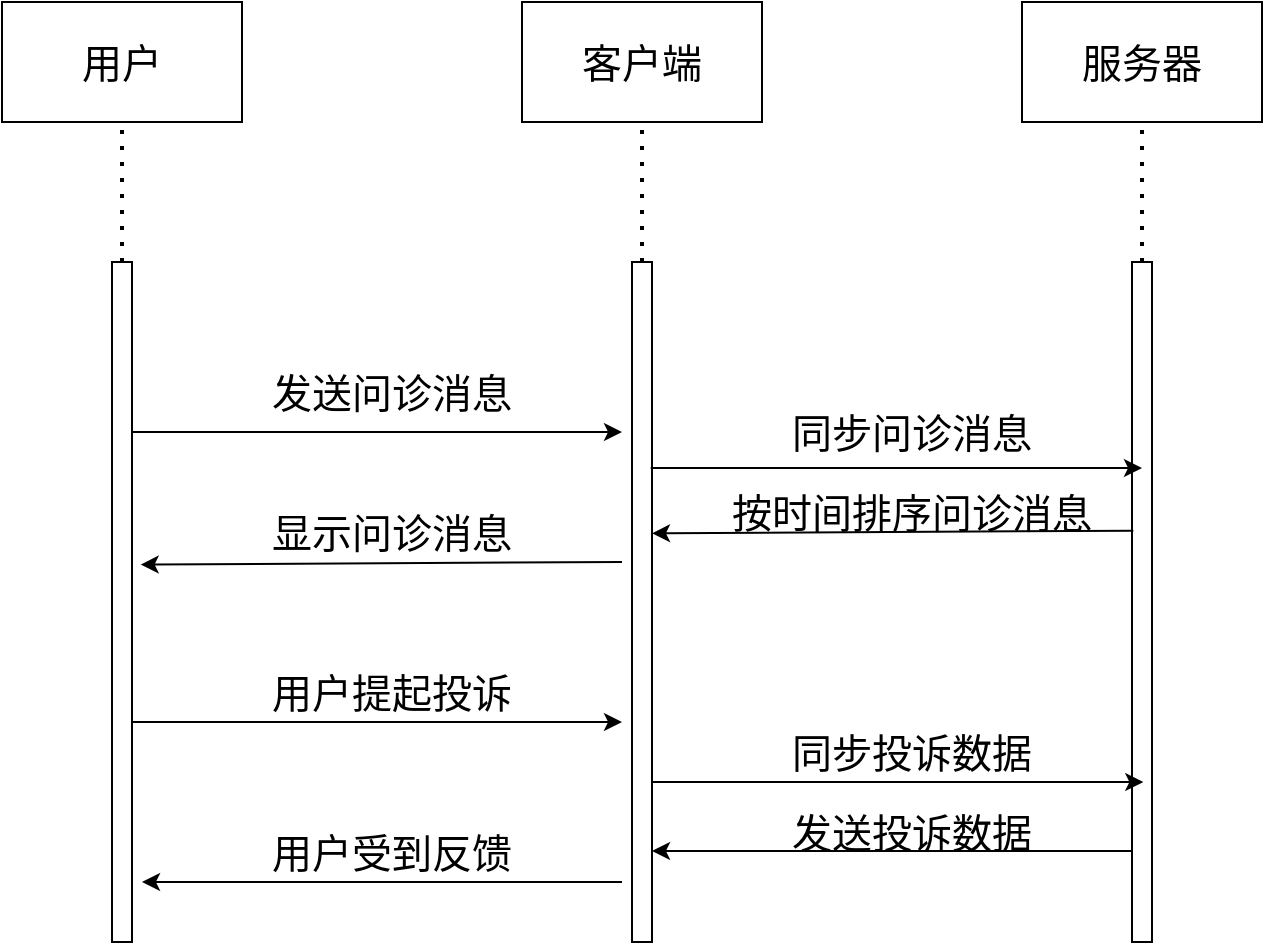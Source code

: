 <mxfile>
    <diagram id="6djIUcQwowPiMkflp4iI" name="第 1 页">
        <mxGraphModel dx="802" dy="451" grid="1" gridSize="10" guides="1" tooltips="1" connect="1" arrows="1" fold="1" page="1" pageScale="1" pageWidth="827" pageHeight="1169" math="0" shadow="0">
            <root>
                <mxCell id="0"/>
                <mxCell id="1" parent="0"/>
                <mxCell id="68" value="用户" style="rounded=0;whiteSpace=wrap;html=1;fontSize=20;" parent="1" vertex="1">
                    <mxGeometry x="120" y="60" width="120" height="60" as="geometry"/>
                </mxCell>
                <mxCell id="69" value="客户端" style="rounded=0;whiteSpace=wrap;html=1;fontSize=20;" parent="1" vertex="1">
                    <mxGeometry x="380" y="60" width="120" height="60" as="geometry"/>
                </mxCell>
                <mxCell id="70" value="服务器" style="rounded=0;whiteSpace=wrap;html=1;fontSize=20;" parent="1" vertex="1">
                    <mxGeometry x="630" y="60" width="120" height="60" as="geometry"/>
                </mxCell>
                <mxCell id="72" value="" style="rounded=0;whiteSpace=wrap;html=1;" vertex="1" parent="1">
                    <mxGeometry x="175" y="190" width="10" height="340" as="geometry"/>
                </mxCell>
                <mxCell id="73" value="" style="endArrow=classic;html=1;exitX=1;exitY=0.25;exitDx=0;exitDy=0;" edge="1" parent="1" source="72">
                    <mxGeometry width="50" height="50" relative="1" as="geometry">
                        <mxPoint x="340" y="350" as="sourcePoint"/>
                        <mxPoint x="430" y="275" as="targetPoint"/>
                    </mxGeometry>
                </mxCell>
                <mxCell id="74" value="发送问诊消息" style="text;html=1;strokeColor=none;fillColor=none;align=center;verticalAlign=middle;whiteSpace=wrap;rounded=0;fontSize=20;" vertex="1" parent="1">
                    <mxGeometry x="250" y="240" width="130" height="30" as="geometry"/>
                </mxCell>
                <mxCell id="75" value="" style="rounded=0;whiteSpace=wrap;html=1;" vertex="1" parent="1">
                    <mxGeometry x="435" y="190" width="10" height="340" as="geometry"/>
                </mxCell>
                <mxCell id="76" value="" style="rounded=0;whiteSpace=wrap;html=1;" vertex="1" parent="1">
                    <mxGeometry x="685" y="190" width="10" height="340" as="geometry"/>
                </mxCell>
                <mxCell id="77" value="" style="endArrow=classic;html=1;entryX=1.434;entryY=0.445;entryDx=0;entryDy=0;entryPerimeter=0;" edge="1" parent="1" target="72">
                    <mxGeometry width="50" height="50" relative="1" as="geometry">
                        <mxPoint x="430" y="340" as="sourcePoint"/>
                        <mxPoint x="330" y="300" as="targetPoint"/>
                    </mxGeometry>
                </mxCell>
                <mxCell id="78" value="显示问诊消息" style="text;html=1;strokeColor=none;fillColor=none;align=center;verticalAlign=middle;whiteSpace=wrap;rounded=0;fontSize=20;" vertex="1" parent="1">
                    <mxGeometry x="250" y="310" width="130" height="30" as="geometry"/>
                </mxCell>
                <mxCell id="79" value="" style="endArrow=classic;html=1;exitX=1;exitY=0.25;exitDx=0;exitDy=0;" edge="1" parent="1">
                    <mxGeometry width="50" height="50" relative="1" as="geometry">
                        <mxPoint x="185" y="420.0" as="sourcePoint"/>
                        <mxPoint x="430" y="420" as="targetPoint"/>
                    </mxGeometry>
                </mxCell>
                <mxCell id="81" value="" style="endArrow=classic;html=1;" edge="1" parent="1">
                    <mxGeometry width="50" height="50" relative="1" as="geometry">
                        <mxPoint x="430" y="500" as="sourcePoint"/>
                        <mxPoint x="190" y="500" as="targetPoint"/>
                    </mxGeometry>
                </mxCell>
                <mxCell id="82" value="用户提起投诉" style="text;html=1;strokeColor=none;fillColor=none;align=center;verticalAlign=middle;whiteSpace=wrap;rounded=0;fontSize=20;" vertex="1" parent="1">
                    <mxGeometry x="250" y="390" width="130" height="30" as="geometry"/>
                </mxCell>
                <mxCell id="84" value="用户受到反馈" style="text;html=1;strokeColor=none;fillColor=none;align=center;verticalAlign=middle;whiteSpace=wrap;rounded=0;fontSize=20;" vertex="1" parent="1">
                    <mxGeometry x="250" y="470" width="130" height="30" as="geometry"/>
                </mxCell>
                <mxCell id="85" value="" style="endArrow=none;dashed=1;html=1;dashPattern=1 3;strokeWidth=2;entryX=0.5;entryY=1;entryDx=0;entryDy=0;exitX=0.5;exitY=0;exitDx=0;exitDy=0;" edge="1" parent="1" source="72" target="68">
                    <mxGeometry width="50" height="50" relative="1" as="geometry">
                        <mxPoint x="490" y="300" as="sourcePoint"/>
                        <mxPoint x="540" y="250" as="targetPoint"/>
                    </mxGeometry>
                </mxCell>
                <mxCell id="86" value="" style="endArrow=none;dashed=1;html=1;dashPattern=1 3;strokeWidth=2;entryX=0.5;entryY=1;entryDx=0;entryDy=0;exitX=0.5;exitY=0;exitDx=0;exitDy=0;" edge="1" parent="1" source="75" target="69">
                    <mxGeometry width="50" height="50" relative="1" as="geometry">
                        <mxPoint x="490" y="300" as="sourcePoint"/>
                        <mxPoint x="540" y="250" as="targetPoint"/>
                    </mxGeometry>
                </mxCell>
                <mxCell id="87" value="" style="endArrow=none;dashed=1;html=1;dashPattern=1 3;strokeWidth=2;entryX=0.5;entryY=1;entryDx=0;entryDy=0;exitX=0.5;exitY=0;exitDx=0;exitDy=0;" edge="1" parent="1" source="76" target="70">
                    <mxGeometry width="50" height="50" relative="1" as="geometry">
                        <mxPoint x="490" y="300" as="sourcePoint"/>
                        <mxPoint x="540" y="250" as="targetPoint"/>
                    </mxGeometry>
                </mxCell>
                <mxCell id="88" value="" style="edgeStyle=none;orthogonalLoop=1;jettySize=auto;html=1;exitX=0.934;exitY=0.303;exitDx=0;exitDy=0;exitPerimeter=0;entryX=0.5;entryY=0.303;entryDx=0;entryDy=0;entryPerimeter=0;" edge="1" parent="1" source="75" target="76">
                    <mxGeometry width="80" relative="1" as="geometry">
                        <mxPoint x="620" y="270" as="sourcePoint"/>
                        <mxPoint x="700" y="270" as="targetPoint"/>
                        <Array as="points"/>
                    </mxGeometry>
                </mxCell>
                <mxCell id="89" value="同步问诊消息" style="text;html=1;strokeColor=none;fillColor=none;align=center;verticalAlign=middle;whiteSpace=wrap;rounded=0;fontSize=20;" vertex="1" parent="1">
                    <mxGeometry x="510" y="260" width="130" height="30" as="geometry"/>
                </mxCell>
                <mxCell id="90" value="" style="endArrow=classic;html=1;entryX=1.434;entryY=0.445;entryDx=0;entryDy=0;entryPerimeter=0;" edge="1" parent="1">
                    <mxGeometry width="50" height="50" relative="1" as="geometry">
                        <mxPoint x="685.66" y="324.35" as="sourcePoint"/>
                        <mxPoint x="445" y="325.65" as="targetPoint"/>
                    </mxGeometry>
                </mxCell>
                <mxCell id="91" value="按时间排序问诊消息" style="text;html=1;strokeColor=none;fillColor=none;align=center;verticalAlign=middle;whiteSpace=wrap;rounded=0;fontSize=20;" vertex="1" parent="1">
                    <mxGeometry x="470" y="300" width="210" height="30" as="geometry"/>
                </mxCell>
                <mxCell id="92" value="" style="edgeStyle=none;orthogonalLoop=1;jettySize=auto;html=1;exitX=0.934;exitY=0.303;exitDx=0;exitDy=0;exitPerimeter=0;entryX=0.5;entryY=0.303;entryDx=0;entryDy=0;entryPerimeter=0;" edge="1" parent="1">
                    <mxGeometry width="80" relative="1" as="geometry">
                        <mxPoint x="445.0" y="450" as="sourcePoint"/>
                        <mxPoint x="690.66" y="450" as="targetPoint"/>
                        <Array as="points"/>
                    </mxGeometry>
                </mxCell>
                <mxCell id="93" value="同步投诉数据" style="text;html=1;strokeColor=none;fillColor=none;align=center;verticalAlign=middle;whiteSpace=wrap;rounded=0;fontSize=20;" vertex="1" parent="1">
                    <mxGeometry x="510" y="420" width="130" height="30" as="geometry"/>
                </mxCell>
                <mxCell id="94" value="" style="endArrow=classic;html=1;" edge="1" parent="1">
                    <mxGeometry width="50" height="50" relative="1" as="geometry">
                        <mxPoint x="685" y="484.5" as="sourcePoint"/>
                        <mxPoint x="445" y="484.5" as="targetPoint"/>
                    </mxGeometry>
                </mxCell>
                <mxCell id="95" value="发送投诉数据" style="text;html=1;strokeColor=none;fillColor=none;align=center;verticalAlign=middle;whiteSpace=wrap;rounded=0;fontSize=20;" vertex="1" parent="1">
                    <mxGeometry x="510" y="460" width="130" height="30" as="geometry"/>
                </mxCell>
            </root>
        </mxGraphModel>
    </diagram>
</mxfile>